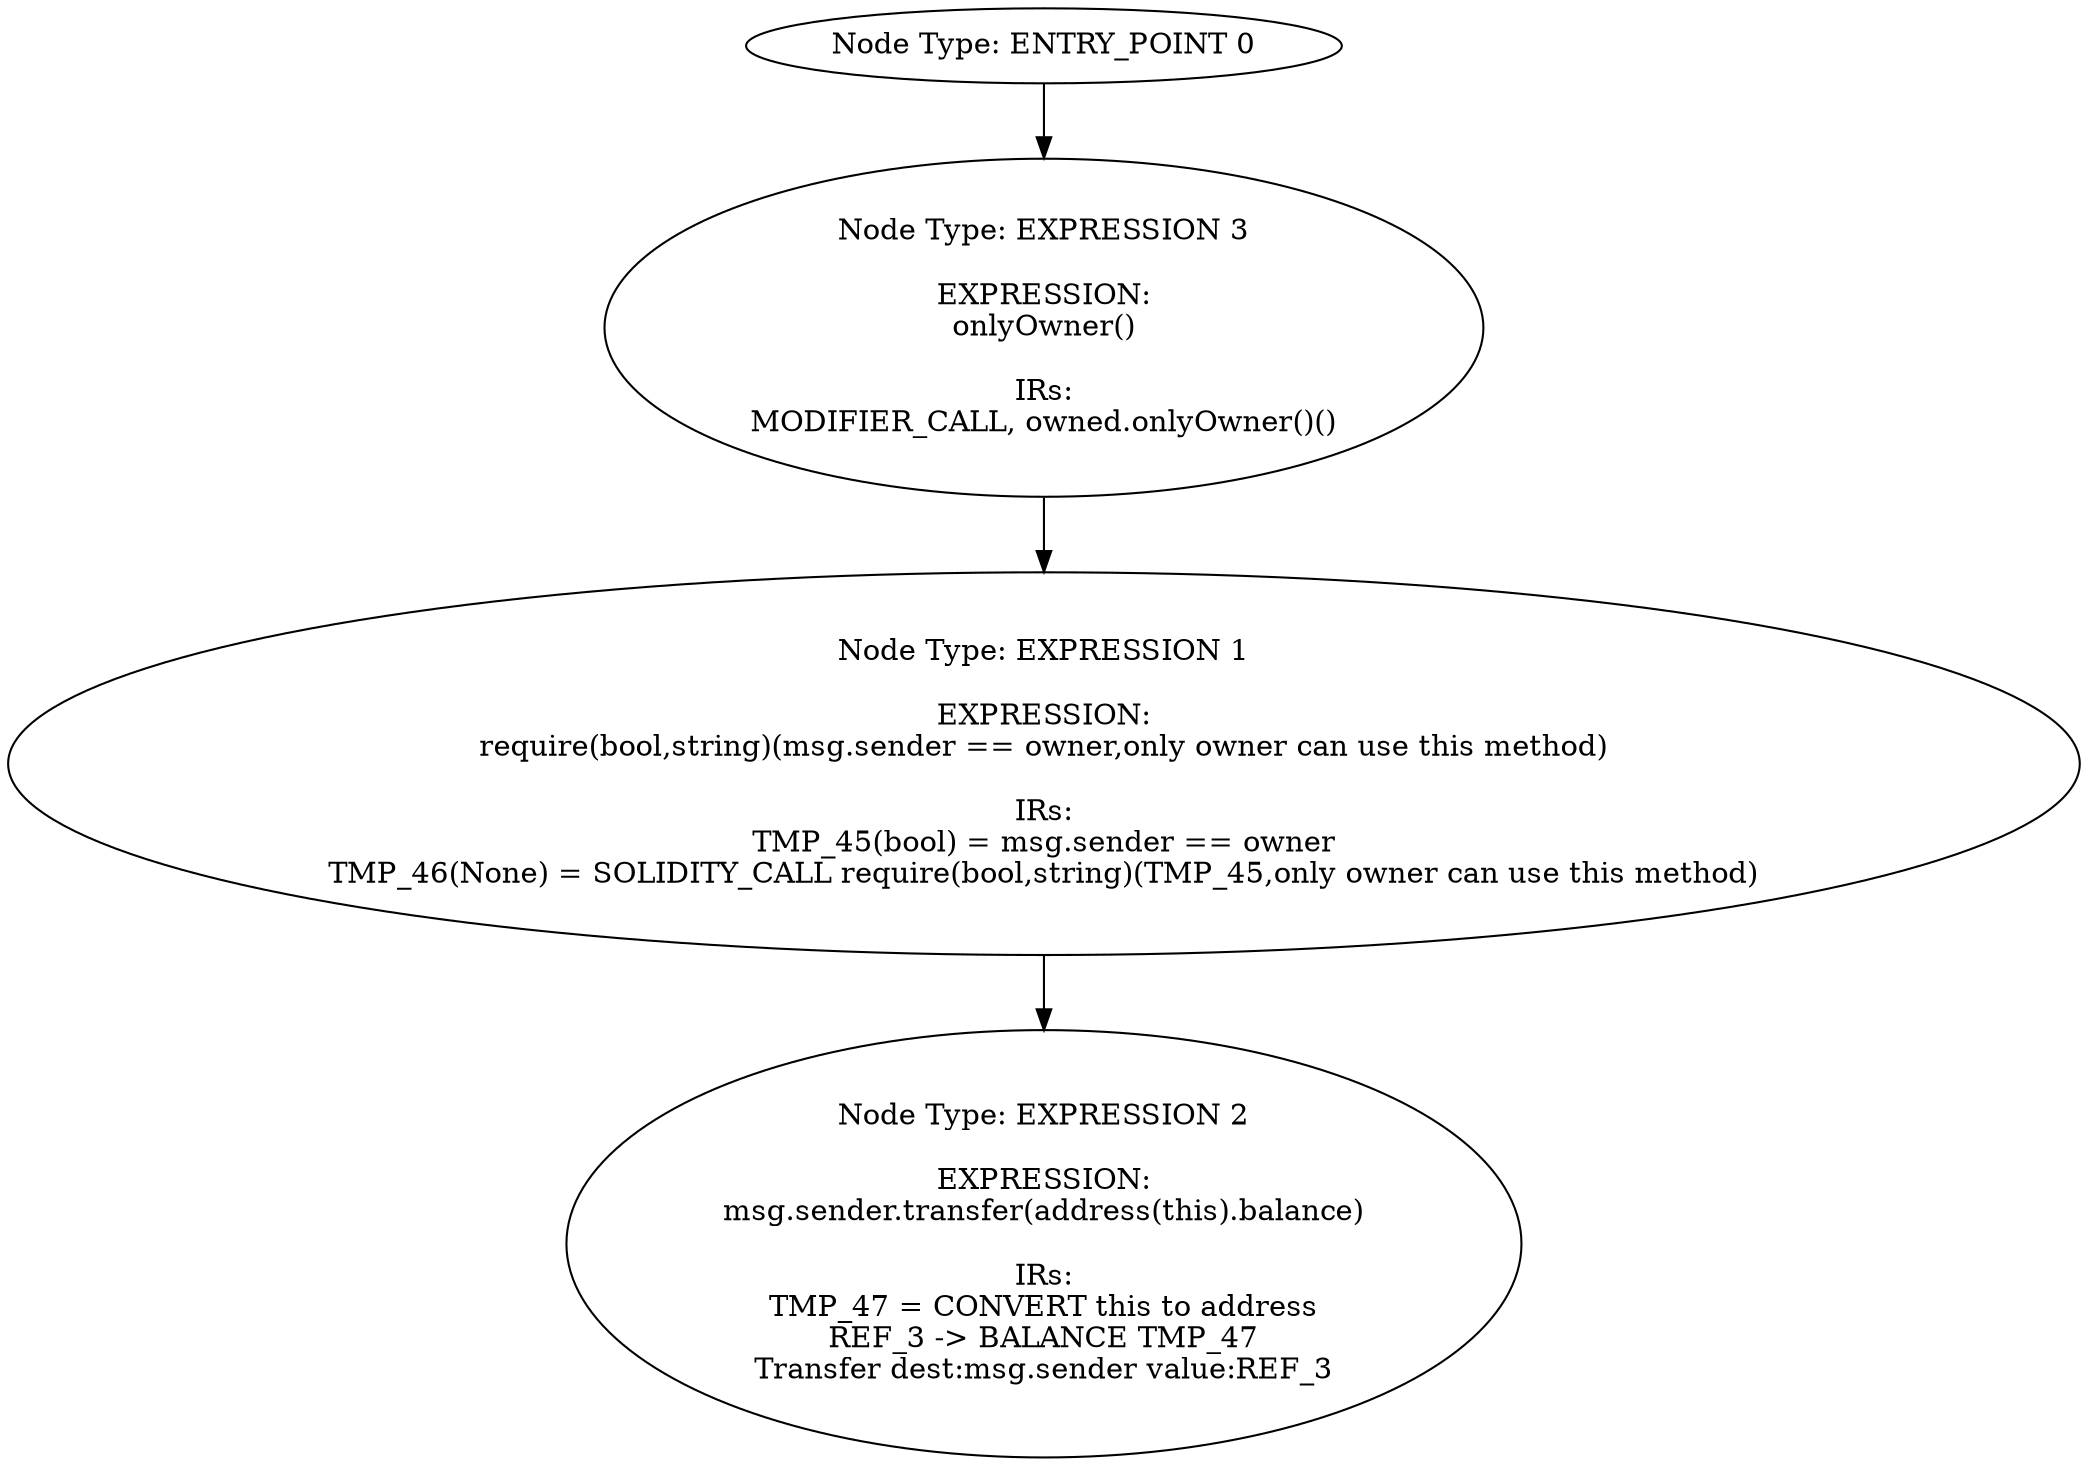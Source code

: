 digraph{
0[label="Node Type: ENTRY_POINT 0
"];
0->3;
1[label="Node Type: EXPRESSION 1

EXPRESSION:
require(bool,string)(msg.sender == owner,only owner can use this method)

IRs:
TMP_45(bool) = msg.sender == owner
TMP_46(None) = SOLIDITY_CALL require(bool,string)(TMP_45,only owner can use this method)"];
1->2;
2[label="Node Type: EXPRESSION 2

EXPRESSION:
msg.sender.transfer(address(this).balance)

IRs:
TMP_47 = CONVERT this to address
REF_3 -> BALANCE TMP_47
Transfer dest:msg.sender value:REF_3"];
3[label="Node Type: EXPRESSION 3

EXPRESSION:
onlyOwner()

IRs:
MODIFIER_CALL, owned.onlyOwner()()"];
3->1;
}
